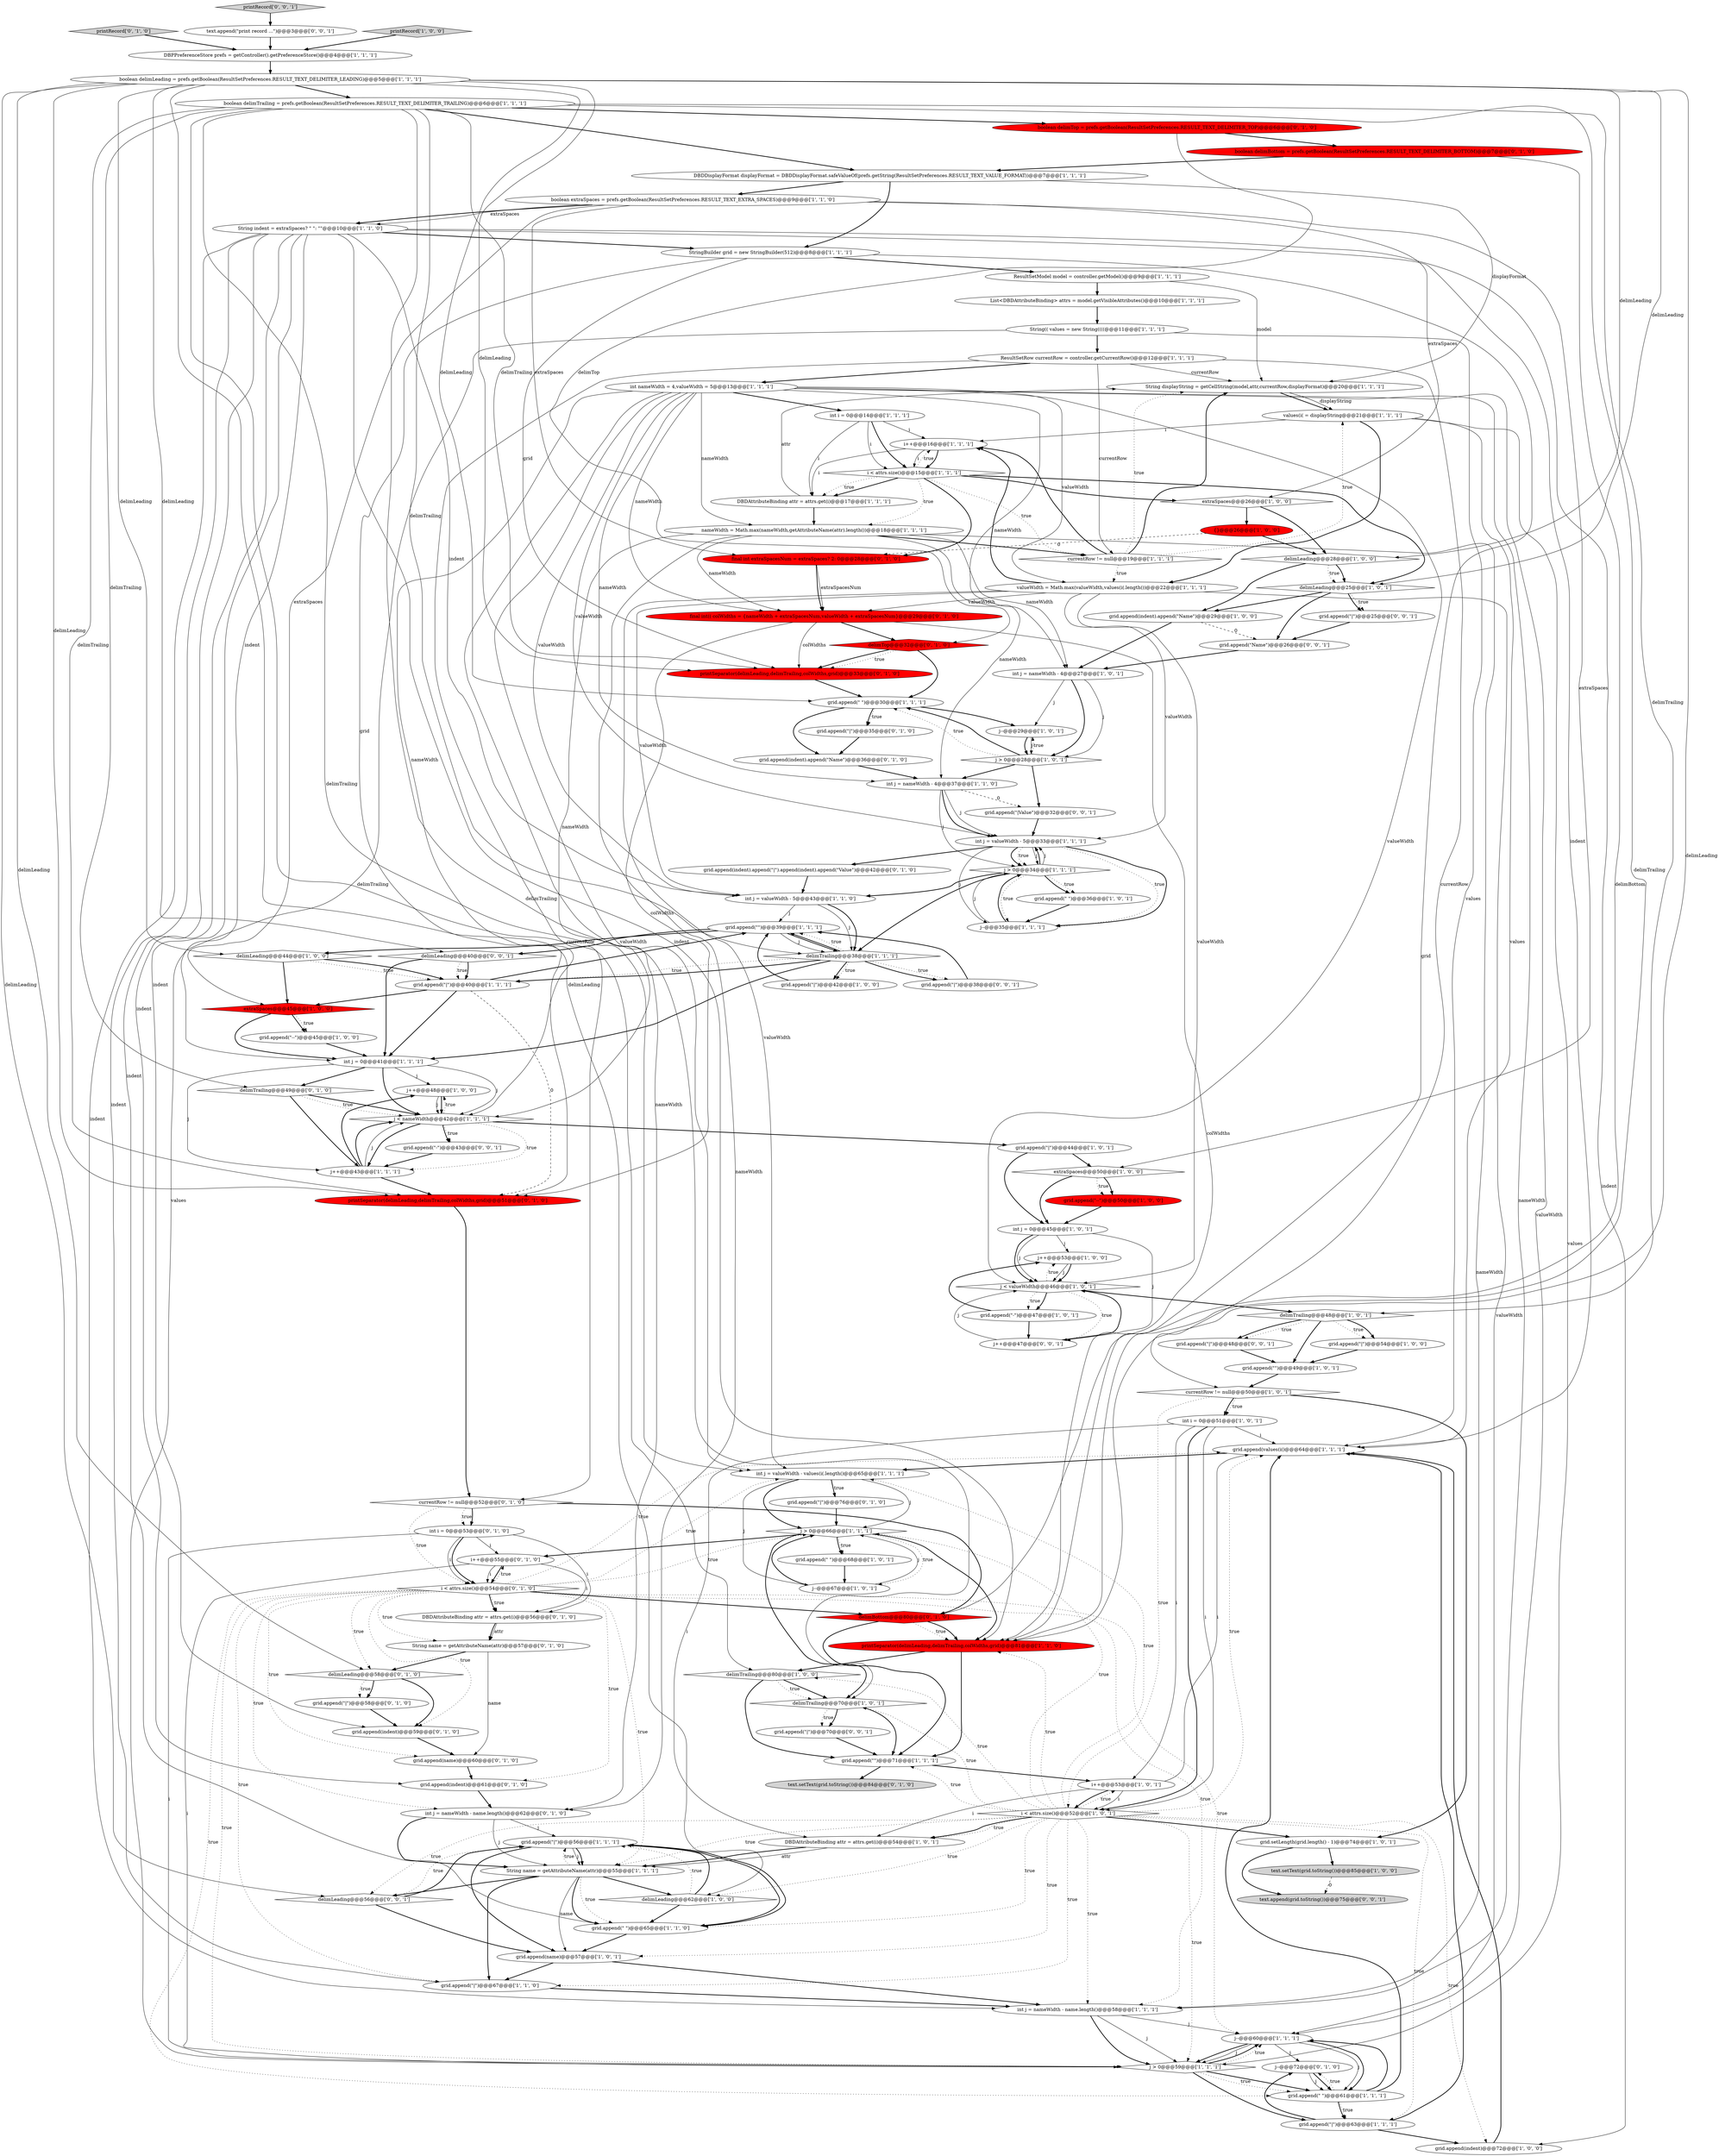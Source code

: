 digraph {
121 [style = filled, label = "text.append(grid.toString())@@@75@@@['0', '0', '1']", fillcolor = lightgray, shape = ellipse image = "AAA0AAABBB3BBB"];
15 [style = filled, label = "grid.append(\"\")@@@39@@@['1', '1', '1']", fillcolor = white, shape = ellipse image = "AAA0AAABBB1BBB"];
9 [style = filled, label = "j--@@@29@@@['1', '0', '1']", fillcolor = white, shape = ellipse image = "AAA0AAABBB1BBB"];
102 [style = filled, label = "currentRow != null@@@52@@@['0', '1', '0']", fillcolor = white, shape = diamond image = "AAA0AAABBB2BBB"];
5 [style = filled, label = "grid.append(name)@@@57@@@['1', '0', '1']", fillcolor = white, shape = ellipse image = "AAA0AAABBB1BBB"];
62 [style = filled, label = "grid.append(\"-\")@@@47@@@['1', '0', '1']", fillcolor = white, shape = ellipse image = "AAA0AAABBB1BBB"];
36 [style = filled, label = "j++@@@48@@@['1', '0', '0']", fillcolor = white, shape = ellipse image = "AAA0AAABBB1BBB"];
52 [style = filled, label = "{}@@@26@@@['1', '0', '0']", fillcolor = red, shape = ellipse image = "AAA1AAABBB1BBB"];
23 [style = filled, label = "grid.append(indent).append(\"Name\")@@@29@@@['1', '0', '0']", fillcolor = white, shape = ellipse image = "AAA0AAABBB1BBB"];
1 [style = filled, label = "delimLeading@@@44@@@['1', '0', '0']", fillcolor = white, shape = diamond image = "AAA0AAABBB1BBB"];
76 [style = filled, label = "grid.append(\"|\")@@@67@@@['1', '1', '0']", fillcolor = white, shape = ellipse image = "AAA0AAABBB1BBB"];
78 [style = filled, label = "i++@@@16@@@['1', '1', '1']", fillcolor = white, shape = ellipse image = "AAA0AAABBB1BBB"];
22 [style = filled, label = "int j = valueWidth - values(i(.length()@@@65@@@['1', '1', '1']", fillcolor = white, shape = ellipse image = "AAA0AAABBB1BBB"];
82 [style = filled, label = "int j = nameWidth - 4@@@37@@@['1', '1', '0']", fillcolor = white, shape = ellipse image = "AAA0AAABBB1BBB"];
16 [style = filled, label = "grid.append(\"|\")@@@63@@@['1', '1', '1']", fillcolor = white, shape = ellipse image = "AAA0AAABBB1BBB"];
4 [style = filled, label = "String displayString = getCellString(model,attr,currentRow,displayFormat)@@@20@@@['1', '1', '1']", fillcolor = white, shape = ellipse image = "AAA0AAABBB1BBB"];
115 [style = filled, label = "grid.append(\"-\")@@@43@@@['0', '0', '1']", fillcolor = white, shape = ellipse image = "AAA0AAABBB3BBB"];
74 [style = filled, label = "extraSpaces@@@45@@@['1', '0', '0']", fillcolor = red, shape = diamond image = "AAA1AAABBB1BBB"];
71 [style = filled, label = "delimLeading@@@25@@@['1', '0', '1']", fillcolor = white, shape = diamond image = "AAA0AAABBB1BBB"];
92 [style = filled, label = "i++@@@55@@@['0', '1', '0']", fillcolor = white, shape = ellipse image = "AAA0AAABBB2BBB"];
29 [style = filled, label = "grid.append(values(i()@@@64@@@['1', '1', '1']", fillcolor = white, shape = ellipse image = "AAA0AAABBB1BBB"];
103 [style = filled, label = "delimBottom@@@80@@@['0', '1', '0']", fillcolor = red, shape = diamond image = "AAA1AAABBB2BBB"];
110 [style = filled, label = "delimTop@@@32@@@['0', '1', '0']", fillcolor = red, shape = diamond image = "AAA1AAABBB2BBB"];
117 [style = filled, label = "grid.append(\"|\")@@@38@@@['0', '0', '1']", fillcolor = white, shape = ellipse image = "AAA0AAABBB3BBB"];
81 [style = filled, label = "grid.append(\"|\")@@@56@@@['1', '1', '1']", fillcolor = white, shape = ellipse image = "AAA0AAABBB1BBB"];
21 [style = filled, label = "delimLeading@@@28@@@['1', '0', '0']", fillcolor = white, shape = diamond image = "AAA0AAABBB1BBB"];
68 [style = filled, label = "printSeparator(delimLeading,delimTrailing,colWidths,grid)@@@81@@@['1', '1', '0']", fillcolor = red, shape = ellipse image = "AAA1AAABBB1BBB"];
77 [style = filled, label = "DBDDisplayFormat displayFormat = DBDDisplayFormat.safeValueOf(prefs.getString(ResultSetPreferences.RESULT_TEXT_VALUE_FORMAT))@@@7@@@['1', '1', '1']", fillcolor = white, shape = ellipse image = "AAA0AAABBB1BBB"];
32 [style = filled, label = "int i = 0@@@51@@@['1', '0', '1']", fillcolor = white, shape = ellipse image = "AAA0AAABBB1BBB"];
73 [style = filled, label = "String(( values = new String((((@@@11@@@['1', '1', '1']", fillcolor = white, shape = ellipse image = "AAA0AAABBB1BBB"];
84 [style = filled, label = "i < attrs.size()@@@15@@@['1', '1', '1']", fillcolor = white, shape = diamond image = "AAA0AAABBB1BBB"];
53 [style = filled, label = "j--@@@60@@@['1', '1', '1']", fillcolor = white, shape = ellipse image = "AAA0AAABBB1BBB"];
106 [style = filled, label = "final int extraSpacesNum = extraSpaces? 2: 0@@@28@@@['0', '1', '0']", fillcolor = red, shape = ellipse image = "AAA1AAABBB2BBB"];
12 [style = filled, label = "extraSpaces@@@50@@@['1', '0', '0']", fillcolor = white, shape = diamond image = "AAA0AAABBB1BBB"];
54 [style = filled, label = "String name = getAttributeName(attr)@@@55@@@['1', '1', '1']", fillcolor = white, shape = ellipse image = "AAA0AAABBB1BBB"];
40 [style = filled, label = "grid.append(\"--\")@@@45@@@['1', '0', '0']", fillcolor = white, shape = ellipse image = "AAA0AAABBB1BBB"];
96 [style = filled, label = "printRecord['0', '1', '0']", fillcolor = lightgray, shape = diamond image = "AAA0AAABBB2BBB"];
107 [style = filled, label = "grid.append(indent).append(\"|\").append(indent).append(\"Value\")@@@42@@@['0', '1', '0']", fillcolor = white, shape = ellipse image = "AAA0AAABBB2BBB"];
58 [style = filled, label = "delimLeading@@@62@@@['1', '0', '0']", fillcolor = white, shape = diamond image = "AAA0AAABBB1BBB"];
70 [style = filled, label = "int i = 0@@@14@@@['1', '1', '1']", fillcolor = white, shape = ellipse image = "AAA0AAABBB1BBB"];
28 [style = filled, label = "valueWidth = Math.max(valueWidth,values(i(.length())@@@22@@@['1', '1', '1']", fillcolor = white, shape = ellipse image = "AAA0AAABBB1BBB"];
51 [style = filled, label = "int j = valueWidth - 5@@@33@@@['1', '1', '1']", fillcolor = white, shape = ellipse image = "AAA0AAABBB1BBB"];
112 [style = filled, label = "DBDAttributeBinding attr = attrs.get(i)@@@56@@@['0', '1', '0']", fillcolor = white, shape = ellipse image = "AAA0AAABBB2BBB"];
69 [style = filled, label = "delimTrailing@@@48@@@['1', '0', '1']", fillcolor = white, shape = diamond image = "AAA0AAABBB1BBB"];
37 [style = filled, label = "StringBuilder grid = new StringBuilder(512)@@@8@@@['1', '1', '1']", fillcolor = white, shape = ellipse image = "AAA0AAABBB1BBB"];
10 [style = filled, label = "delimTrailing@@@80@@@['1', '0', '0']", fillcolor = white, shape = diamond image = "AAA0AAABBB1BBB"];
104 [style = filled, label = "delimTrailing@@@49@@@['0', '1', '0']", fillcolor = white, shape = diamond image = "AAA0AAABBB2BBB"];
30 [style = filled, label = "int nameWidth = 4,valueWidth = 5@@@13@@@['1', '1', '1']", fillcolor = white, shape = ellipse image = "AAA0AAABBB1BBB"];
125 [style = filled, label = "text.append(\"print record ...\")@@@3@@@['0', '0', '1']", fillcolor = white, shape = ellipse image = "AAA0AAABBB3BBB"];
122 [style = filled, label = "delimLeading@@@56@@@['0', '0', '1']", fillcolor = white, shape = diamond image = "AAA0AAABBB3BBB"];
66 [style = filled, label = "j > 0@@@66@@@['1', '1', '1']", fillcolor = white, shape = diamond image = "AAA0AAABBB1BBB"];
34 [style = filled, label = "values(i( = displayString@@@21@@@['1', '1', '1']", fillcolor = white, shape = ellipse image = "AAA0AAABBB1BBB"];
42 [style = filled, label = "j++@@@53@@@['1', '0', '0']", fillcolor = white, shape = ellipse image = "AAA0AAABBB1BBB"];
11 [style = filled, label = "boolean delimTrailing = prefs.getBoolean(ResultSetPreferences.RESULT_TEXT_DELIMITER_TRAILING)@@@6@@@['1', '1', '1']", fillcolor = white, shape = ellipse image = "AAA0AAABBB1BBB"];
79 [style = filled, label = "int j = valueWidth - 5@@@43@@@['1', '1', '0']", fillcolor = white, shape = ellipse image = "AAA0AAABBB1BBB"];
91 [style = filled, label = "grid.append(\"|\")@@@35@@@['0', '1', '0']", fillcolor = white, shape = ellipse image = "AAA0AAABBB2BBB"];
38 [style = filled, label = "boolean delimLeading = prefs.getBoolean(ResultSetPreferences.RESULT_TEXT_DELIMITER_LEADING)@@@5@@@['1', '1', '1']", fillcolor = white, shape = ellipse image = "AAA0AAABBB1BBB"];
33 [style = filled, label = "nameWidth = Math.max(nameWidth,getAttributeName(attr).length())@@@18@@@['1', '1', '1']", fillcolor = white, shape = ellipse image = "AAA0AAABBB1BBB"];
67 [style = filled, label = "delimTrailing@@@38@@@['1', '1', '1']", fillcolor = white, shape = diamond image = "AAA0AAABBB1BBB"];
94 [style = filled, label = "j--@@@72@@@['0', '1', '0']", fillcolor = white, shape = ellipse image = "AAA0AAABBB2BBB"];
45 [style = filled, label = "j > 0@@@59@@@['1', '1', '1']", fillcolor = white, shape = diamond image = "AAA0AAABBB1BBB"];
95 [style = filled, label = "int i = 0@@@53@@@['0', '1', '0']", fillcolor = white, shape = ellipse image = "AAA0AAABBB2BBB"];
19 [style = filled, label = "int j = nameWidth - 4@@@27@@@['1', '0', '1']", fillcolor = white, shape = ellipse image = "AAA0AAABBB1BBB"];
75 [style = filled, label = "printRecord['1', '0', '0']", fillcolor = lightgray, shape = diamond image = "AAA0AAABBB1BBB"];
25 [style = filled, label = "grid.append(indent)@@@72@@@['1', '0', '0']", fillcolor = white, shape = ellipse image = "AAA0AAABBB1BBB"];
48 [style = filled, label = "boolean extraSpaces = prefs.getBoolean(ResultSetPreferences.RESULT_TEXT_EXTRA_SPACES)@@@9@@@['1', '1', '0']", fillcolor = white, shape = ellipse image = "AAA0AAABBB1BBB"];
31 [style = filled, label = "j > 0@@@28@@@['1', '0', '1']", fillcolor = white, shape = diamond image = "AAA0AAABBB1BBB"];
20 [style = filled, label = "String indent = extraSpaces? \" \": \"\"@@@10@@@['1', '1', '0']", fillcolor = white, shape = ellipse image = "AAA0AAABBB1BBB"];
86 [style = filled, label = "printSeparator(delimLeading,delimTrailing,colWidths,grid)@@@33@@@['0', '1', '0']", fillcolor = red, shape = ellipse image = "AAA1AAABBB2BBB"];
0 [style = filled, label = "j > 0@@@34@@@['1', '1', '1']", fillcolor = white, shape = diamond image = "AAA0AAABBB1BBB"];
41 [style = filled, label = "i++@@@53@@@['1', '0', '1']", fillcolor = white, shape = ellipse image = "AAA0AAABBB1BBB"];
44 [style = filled, label = "j--@@@35@@@['1', '1', '1']", fillcolor = white, shape = ellipse image = "AAA0AAABBB1BBB"];
24 [style = filled, label = "j < valueWidth@@@46@@@['1', '0', '1']", fillcolor = white, shape = diamond image = "AAA0AAABBB1BBB"];
120 [style = filled, label = "j++@@@47@@@['0', '0', '1']", fillcolor = white, shape = ellipse image = "AAA0AAABBB3BBB"];
61 [style = filled, label = "grid.append(\"--\")@@@50@@@['1', '0', '0']", fillcolor = red, shape = ellipse image = "AAA1AAABBB1BBB"];
17 [style = filled, label = "j--@@@67@@@['1', '0', '1']", fillcolor = white, shape = ellipse image = "AAA0AAABBB1BBB"];
6 [style = filled, label = "grid.append(\" \")@@@61@@@['1', '1', '1']", fillcolor = white, shape = ellipse image = "AAA0AAABBB1BBB"];
18 [style = filled, label = "grid.append(\"|\")@@@40@@@['1', '1', '1']", fillcolor = white, shape = ellipse image = "AAA0AAABBB1BBB"];
39 [style = filled, label = "int j = nameWidth - name.length()@@@58@@@['1', '1', '1']", fillcolor = white, shape = ellipse image = "AAA0AAABBB1BBB"];
90 [style = filled, label = "printSeparator(delimLeading,delimTrailing,colWidths,grid)@@@51@@@['0', '1', '0']", fillcolor = red, shape = ellipse image = "AAA1AAABBB2BBB"];
109 [style = filled, label = "i < attrs.size()@@@54@@@['0', '1', '0']", fillcolor = white, shape = diamond image = "AAA0AAABBB2BBB"];
88 [style = filled, label = "int j = nameWidth - name.length()@@@62@@@['0', '1', '0']", fillcolor = white, shape = ellipse image = "AAA0AAABBB2BBB"];
47 [style = filled, label = "delimTrailing@@@70@@@['1', '0', '1']", fillcolor = white, shape = diamond image = "AAA0AAABBB1BBB"];
57 [style = filled, label = "DBPPreferenceStore prefs = getController().getPreferenceStore()@@@4@@@['1', '1', '1']", fillcolor = white, shape = ellipse image = "AAA0AAABBB1BBB"];
8 [style = filled, label = "currentRow != null@@@19@@@['1', '1', '1']", fillcolor = white, shape = diamond image = "AAA0AAABBB1BBB"];
80 [style = filled, label = "int j = 0@@@45@@@['1', '0', '1']", fillcolor = white, shape = ellipse image = "AAA0AAABBB1BBB"];
116 [style = filled, label = "grid.append(\"|Value\")@@@32@@@['0', '0', '1']", fillcolor = white, shape = ellipse image = "AAA0AAABBB3BBB"];
118 [style = filled, label = "printRecord['0', '0', '1']", fillcolor = lightgray, shape = diamond image = "AAA0AAABBB3BBB"];
46 [style = filled, label = "text.setText(grid.toString())@@@85@@@['1', '0', '0']", fillcolor = lightgray, shape = ellipse image = "AAA0AAABBB1BBB"];
49 [style = filled, label = "grid.append(\"|\")@@@42@@@['1', '0', '0']", fillcolor = white, shape = ellipse image = "AAA0AAABBB1BBB"];
89 [style = filled, label = "grid.append(\"|\")@@@58@@@['0', '1', '0']", fillcolor = white, shape = ellipse image = "AAA0AAABBB2BBB"];
111 [style = filled, label = "grid.append(indent)@@@61@@@['0', '1', '0']", fillcolor = white, shape = ellipse image = "AAA0AAABBB2BBB"];
119 [style = filled, label = "grid.append(\"|\")@@@25@@@['0', '0', '1']", fillcolor = white, shape = ellipse image = "AAA0AAABBB3BBB"];
97 [style = filled, label = "grid.append(indent).append(\"Name\")@@@36@@@['0', '1', '0']", fillcolor = white, shape = ellipse image = "AAA0AAABBB2BBB"];
55 [style = filled, label = "List<DBDAttributeBinding> attrs = model.getVisibleAttributes()@@@10@@@['1', '1', '1']", fillcolor = white, shape = ellipse image = "AAA0AAABBB1BBB"];
85 [style = filled, label = "currentRow != null@@@50@@@['1', '0', '1']", fillcolor = white, shape = diamond image = "AAA0AAABBB1BBB"];
14 [style = filled, label = "i < attrs.size()@@@52@@@['1', '0', '1']", fillcolor = white, shape = diamond image = "AAA0AAABBB1BBB"];
105 [style = filled, label = "grid.append(name)@@@60@@@['0', '1', '0']", fillcolor = white, shape = ellipse image = "AAA0AAABBB2BBB"];
3 [style = filled, label = "grid.append(\" \")@@@65@@@['1', '1', '0']", fillcolor = white, shape = ellipse image = "AAA0AAABBB1BBB"];
60 [style = filled, label = "j++@@@43@@@['1', '1', '1']", fillcolor = white, shape = ellipse image = "AAA0AAABBB1BBB"];
98 [style = filled, label = "String name = getAttributeName(attr)@@@57@@@['0', '1', '0']", fillcolor = white, shape = ellipse image = "AAA0AAABBB2BBB"];
113 [style = filled, label = "boolean delimBottom = prefs.getBoolean(ResultSetPreferences.RESULT_TEXT_DELIMITER_BOTTOM)@@@7@@@['0', '1', '0']", fillcolor = red, shape = ellipse image = "AAA1AAABBB2BBB"];
72 [style = filled, label = "grid.append(\" \")@@@30@@@['1', '1', '1']", fillcolor = white, shape = ellipse image = "AAA0AAABBB1BBB"];
99 [style = filled, label = "delimLeading@@@58@@@['0', '1', '0']", fillcolor = white, shape = diamond image = "AAA0AAABBB2BBB"];
126 [style = filled, label = "grid.append(\"Name\")@@@26@@@['0', '0', '1']", fillcolor = white, shape = ellipse image = "AAA0AAABBB3BBB"];
27 [style = filled, label = "DBDAttributeBinding attr = attrs.get(i)@@@17@@@['1', '1', '1']", fillcolor = white, shape = ellipse image = "AAA0AAABBB1BBB"];
83 [style = filled, label = "ResultSetRow currentRow = controller.getCurrentRow()@@@12@@@['1', '1', '1']", fillcolor = white, shape = ellipse image = "AAA0AAABBB1BBB"];
35 [style = filled, label = "extraSpaces@@@26@@@['1', '0', '0']", fillcolor = white, shape = diamond image = "AAA0AAABBB1BBB"];
65 [style = filled, label = "grid.append(\"\")@@@71@@@['1', '1', '1']", fillcolor = white, shape = ellipse image = "AAA0AAABBB1BBB"];
93 [style = filled, label = "grid.append(\"|\")@@@76@@@['0', '1', '0']", fillcolor = white, shape = ellipse image = "AAA0AAABBB2BBB"];
101 [style = filled, label = "boolean delimTop = prefs.getBoolean(ResultSetPreferences.RESULT_TEXT_DELIMITER_TOP)@@@6@@@['0', '1', '0']", fillcolor = red, shape = ellipse image = "AAA1AAABBB2BBB"];
50 [style = filled, label = "grid.append(\"|\")@@@44@@@['1', '0', '1']", fillcolor = white, shape = ellipse image = "AAA0AAABBB1BBB"];
13 [style = filled, label = "grid.setLength(grid.length() - 1)@@@74@@@['1', '0', '1']", fillcolor = white, shape = ellipse image = "AAA0AAABBB1BBB"];
59 [style = filled, label = "j < nameWidth@@@42@@@['1', '1', '1']", fillcolor = white, shape = diamond image = "AAA0AAABBB1BBB"];
64 [style = filled, label = "grid.append(\" \")@@@36@@@['1', '0', '1']", fillcolor = white, shape = ellipse image = "AAA0AAABBB1BBB"];
26 [style = filled, label = "int j = 0@@@41@@@['1', '1', '1']", fillcolor = white, shape = ellipse image = "AAA0AAABBB1BBB"];
124 [style = filled, label = "grid.append(\"|\")@@@70@@@['0', '0', '1']", fillcolor = white, shape = ellipse image = "AAA0AAABBB3BBB"];
56 [style = filled, label = "grid.append(\" \")@@@68@@@['1', '0', '1']", fillcolor = white, shape = ellipse image = "AAA0AAABBB1BBB"];
2 [style = filled, label = "grid.append(\"\")@@@49@@@['1', '0', '1']", fillcolor = white, shape = ellipse image = "AAA0AAABBB1BBB"];
100 [style = filled, label = "grid.append(indent)@@@59@@@['0', '1', '0']", fillcolor = white, shape = ellipse image = "AAA0AAABBB2BBB"];
7 [style = filled, label = "grid.append(\"|\")@@@54@@@['1', '0', '0']", fillcolor = white, shape = ellipse image = "AAA0AAABBB1BBB"];
63 [style = filled, label = "DBDAttributeBinding attr = attrs.get(i)@@@54@@@['1', '0', '1']", fillcolor = white, shape = ellipse image = "AAA0AAABBB1BBB"];
123 [style = filled, label = "grid.append(\"|\")@@@48@@@['0', '0', '1']", fillcolor = white, shape = ellipse image = "AAA0AAABBB3BBB"];
43 [style = filled, label = "ResultSetModel model = controller.getModel()@@@9@@@['1', '1', '1']", fillcolor = white, shape = ellipse image = "AAA0AAABBB1BBB"];
114 [style = filled, label = "delimLeading@@@40@@@['0', '0', '1']", fillcolor = white, shape = diamond image = "AAA0AAABBB3BBB"];
108 [style = filled, label = "text.setText(grid.toString())@@@84@@@['0', '1', '0']", fillcolor = lightgray, shape = ellipse image = "AAA0AAABBB2BBB"];
87 [style = filled, label = "final int(( colWidths = {nameWidth + extraSpacesNum,valueWidth + extraSpacesNum}@@@29@@@['0', '1', '0']", fillcolor = red, shape = ellipse image = "AAA1AAABBB2BBB"];
74->26 [style = bold, label=""];
8->28 [style = dotted, label="true"];
83->85 [style = solid, label="currentRow"];
5->76 [style = bold, label=""];
109->6 [style = dotted, label="true"];
38->86 [style = solid, label="delimLeading"];
109->100 [style = dotted, label="true"];
97->82 [style = bold, label=""];
28->51 [style = solid, label="valueWidth"];
25->29 [style = bold, label=""];
59->115 [style = bold, label=""];
109->88 [style = dotted, label="true"];
33->82 [style = solid, label="nameWidth"];
60->90 [style = bold, label=""];
70->84 [style = solid, label="i"];
102->103 [style = bold, label=""];
38->114 [style = solid, label="delimLeading"];
14->47 [style = dotted, label="true"];
99->89 [style = dotted, label="true"];
62->42 [style = bold, label=""];
45->6 [style = bold, label=""];
12->61 [style = dotted, label="true"];
20->79 [style = solid, label="indent"];
18->90 [style = dashed, label="0"];
14->39 [style = dotted, label="true"];
20->37 [style = bold, label=""];
80->42 [style = solid, label="j"];
26->104 [style = bold, label=""];
54->3 [style = bold, label=""];
120->24 [style = bold, label=""];
34->78 [style = solid, label="i"];
101->110 [style = solid, label="delimTop"];
41->29 [style = solid, label="i"];
102->95 [style = dotted, label="true"];
72->97 [style = bold, label=""];
5->39 [style = bold, label=""];
82->116 [style = dashed, label="0"];
13->121 [style = bold, label=""];
106->87 [style = solid, label="extraSpacesNum"];
51->0 [style = bold, label=""];
39->45 [style = bold, label=""];
84->8 [style = dotted, label="true"];
48->35 [style = solid, label="extraSpaces"];
98->99 [style = bold, label=""];
70->84 [style = bold, label=""];
34->29 [style = solid, label="values"];
110->86 [style = dotted, label="true"];
36->59 [style = solid, label="j"];
77->4 [style = solid, label="displayFormat"];
28->78 [style = bold, label=""];
17->66 [style = bold, label=""];
61->80 [style = bold, label=""];
70->78 [style = solid, label="i"];
7->2 [style = bold, label=""];
112->98 [style = solid, label="attr"];
23->126 [style = dashed, label="0"];
44->0 [style = solid, label="j"];
119->126 [style = bold, label=""];
73->83 [style = bold, label=""];
72->9 [style = bold, label=""];
27->4 [style = solid, label="attr"];
21->23 [style = bold, label=""];
59->50 [style = bold, label=""];
72->91 [style = dotted, label="true"];
80->24 [style = solid, label="j"];
9->31 [style = bold, label=""];
81->54 [style = solid, label="j"];
18->26 [style = bold, label=""];
73->45 [style = solid, label="values"];
28->87 [style = solid, label="valueWidth"];
95->92 [style = solid, label="i"];
32->63 [style = solid, label="i"];
102->109 [style = dotted, label="true"];
45->53 [style = bold, label=""];
84->106 [style = bold, label=""];
51->107 [style = bold, label=""];
78->27 [style = solid, label="i"];
106->87 [style = bold, label=""];
105->111 [style = bold, label=""];
84->33 [style = dotted, label="true"];
84->78 [style = dotted, label="true"];
109->112 [style = dotted, label="true"];
8->78 [style = bold, label=""];
23->19 [style = bold, label=""];
80->120 [style = solid, label="j"];
38->71 [style = solid, label="delimLeading"];
30->88 [style = solid, label="nameWidth"];
73->29 [style = solid, label="values"];
4->34 [style = bold, label=""];
87->90 [style = solid, label="colWidths"];
20->111 [style = solid, label="indent"];
0->79 [style = bold, label=""];
113->77 [style = bold, label=""];
93->66 [style = bold, label=""];
20->26 [style = solid, label="indent"];
84->35 [style = bold, label=""];
48->106 [style = solid, label="extraSpaces"];
11->67 [style = solid, label="delimTrailing"];
55->73 [style = bold, label=""];
109->92 [style = dotted, label="true"];
112->98 [style = bold, label=""];
81->5 [style = bold, label=""];
83->8 [style = solid, label="currentRow"];
83->102 [style = solid, label="currentRow"];
12->61 [style = bold, label=""];
67->49 [style = bold, label=""];
6->16 [style = bold, label=""];
20->3 [style = solid, label="indent"];
59->36 [style = dotted, label="true"];
0->51 [style = bold, label=""];
38->58 [style = solid, label="delimLeading"];
14->29 [style = dotted, label="true"];
96->57 [style = bold, label=""];
22->93 [style = bold, label=""];
24->62 [style = bold, label=""];
51->44 [style = dotted, label="true"];
33->39 [style = solid, label="nameWidth"];
28->79 [style = solid, label="valueWidth"];
115->60 [style = bold, label=""];
92->112 [style = solid, label="i"];
26->59 [style = solid, label="j"];
66->56 [style = bold, label=""];
82->0 [style = solid, label="j"];
81->3 [style = bold, label=""];
92->109 [style = solid, label="i"];
113->103 [style = solid, label="delimBottom"];
28->22 [style = solid, label="valueWidth"];
0->64 [style = dotted, label="true"];
21->71 [style = bold, label=""];
85->13 [style = bold, label=""];
80->24 [style = bold, label=""];
74->40 [style = bold, label=""];
6->29 [style = bold, label=""];
109->22 [style = dotted, label="true"];
37->43 [style = bold, label=""];
47->124 [style = dotted, label="true"];
62->120 [style = bold, label=""];
24->42 [style = dotted, label="true"];
109->112 [style = bold, label=""];
40->26 [style = bold, label=""];
52->106 [style = dashed, label="0"];
11->69 [style = solid, label="delimTrailing"];
33->87 [style = solid, label="nameWidth"];
31->9 [style = dotted, label="true"];
125->57 [style = bold, label=""];
34->45 [style = solid, label="values"];
102->95 [style = bold, label=""];
30->87 [style = solid, label="nameWidth"];
0->44 [style = dotted, label="true"];
30->19 [style = solid, label="nameWidth"];
42->24 [style = solid, label="j"];
6->94 [style = dotted, label="true"];
59->60 [style = bold, label=""];
67->18 [style = bold, label=""];
69->123 [style = bold, label=""];
16->29 [style = bold, label=""];
26->36 [style = solid, label="j"];
35->21 [style = bold, label=""];
87->68 [style = solid, label="colWidths"];
14->58 [style = dotted, label="true"];
95->45 [style = solid, label="i"];
95->109 [style = bold, label=""];
71->119 [style = bold, label=""];
4->34 [style = solid, label="displayString"];
1->18 [style = dotted, label="true"];
6->53 [style = bold, label=""];
109->103 [style = bold, label=""];
9->31 [style = solid, label="j"];
10->65 [style = bold, label=""];
14->25 [style = dotted, label="true"];
11->68 [style = solid, label="delimTrailing"];
1->74 [style = bold, label=""];
109->105 [style = dotted, label="true"];
24->69 [style = bold, label=""];
110->72 [style = bold, label=""];
78->84 [style = bold, label=""];
65->41 [style = bold, label=""];
53->94 [style = solid, label="j"];
32->14 [style = bold, label=""];
11->22 [style = solid, label="delimTrailing"];
69->2 [style = bold, label=""];
109->54 [style = dotted, label="true"];
14->63 [style = bold, label=""];
14->16 [style = dotted, label="true"];
94->6 [style = solid, label="j"];
91->97 [style = bold, label=""];
31->116 [style = bold, label=""];
11->104 [style = solid, label="delimTrailing"];
60->36 [style = bold, label=""];
14->54 [style = dotted, label="true"];
49->15 [style = bold, label=""];
33->19 [style = solid, label="nameWidth"];
2->85 [style = bold, label=""];
14->13 [style = bold, label=""];
71->126 [style = bold, label=""];
26->59 [style = bold, label=""];
45->53 [style = dotted, label="true"];
109->39 [style = dotted, label="true"];
122->81 [style = bold, label=""];
15->1 [style = bold, label=""];
123->2 [style = bold, label=""];
71->23 [style = bold, label=""];
0->51 [style = solid, label="j"];
11->90 [style = solid, label="delimTrailing"];
104->59 [style = bold, label=""];
30->22 [style = solid, label="valueWidth"];
38->99 [style = solid, label="delimLeading"];
54->81 [style = dotted, label="true"];
0->67 [style = bold, label=""];
60->59 [style = bold, label=""];
14->10 [style = dotted, label="true"];
56->17 [style = bold, label=""];
22->93 [style = dotted, label="true"];
48->20 [style = bold, label=""];
94->6 [style = bold, label=""];
47->65 [style = bold, label=""];
114->18 [style = dotted, label="true"];
11->10 [style = solid, label="delimTrailing"];
87->110 [style = bold, label=""];
53->45 [style = bold, label=""];
39->45 [style = solid, label="j"];
68->10 [style = bold, label=""];
87->86 [style = solid, label="colWidths"];
69->7 [style = dotted, label="true"];
19->31 [style = solid, label="j"];
50->80 [style = bold, label=""];
17->66 [style = solid, label="j"];
79->15 [style = solid, label="j"];
20->76 [style = solid, label="indent"];
47->124 [style = bold, label=""];
20->39 [style = solid, label="indent"];
122->81 [style = dotted, label="true"];
71->119 [style = dotted, label="true"];
14->41 [style = dotted, label="true"];
70->27 [style = solid, label="i"];
3->5 [style = bold, label=""];
14->76 [style = dotted, label="true"];
15->67 [style = solid, label="j"];
48->12 [style = solid, label="extraSpaces"];
38->90 [style = solid, label="delimLeading"];
50->12 [style = bold, label=""];
57->38 [style = bold, label=""];
77->37 [style = bold, label=""];
13->46 [style = bold, label=""];
109->53 [style = dotted, label="true"];
27->33 [style = bold, label=""];
30->59 [style = solid, label="nameWidth"];
79->67 [style = solid, label="j"];
30->70 [style = bold, label=""];
59->60 [style = dotted, label="true"];
100->105 [style = bold, label=""];
69->7 [style = bold, label=""];
11->86 [style = solid, label="delimTrailing"];
51->44 [style = bold, label=""];
77->48 [style = bold, label=""];
38->21 [style = solid, label="delimLeading"];
86->72 [style = bold, label=""];
67->26 [style = bold, label=""];
41->63 [style = solid, label="i"];
35->52 [style = bold, label=""];
84->27 [style = bold, label=""];
109->76 [style = dotted, label="true"];
19->9 [style = solid, label="j"];
63->54 [style = solid, label="attr"];
30->33 [style = solid, label="nameWidth"];
66->56 [style = dotted, label="true"];
104->60 [style = bold, label=""];
53->6 [style = solid, label="j"];
14->66 [style = dotted, label="true"];
109->98 [style = dotted, label="true"];
39->53 [style = solid, label="j"];
33->8 [style = bold, label=""];
38->68 [style = solid, label="delimLeading"];
95->112 [style = solid, label="i"];
11->101 [style = bold, label=""];
38->122 [style = solid, label="delimLeading"];
64->44 [style = bold, label=""];
118->125 [style = bold, label=""];
85->32 [style = dotted, label="true"];
30->82 [style = solid, label="nameWidth"];
68->65 [style = bold, label=""];
37->68 [style = solid, label="grid"];
45->16 [style = bold, label=""];
42->24 [style = bold, label=""];
31->82 [style = bold, label=""];
51->0 [style = dotted, label="true"];
20->29 [style = solid, label="indent"];
114->26 [style = bold, label=""];
101->113 [style = bold, label=""];
99->100 [style = bold, label=""];
31->72 [style = dotted, label="true"];
85->14 [style = dotted, label="true"];
124->65 [style = bold, label=""];
30->39 [style = solid, label="nameWidth"];
99->89 [style = bold, label=""];
76->39 [style = bold, label=""];
15->114 [style = bold, label=""];
84->71 [style = bold, label=""];
79->67 [style = bold, label=""];
84->27 [style = dotted, label="true"];
38->1 [style = solid, label="delimLeading"];
111->88 [style = bold, label=""];
11->77 [style = bold, label=""];
45->6 [style = dotted, label="true"];
31->72 [style = bold, label=""];
12->80 [style = bold, label=""];
81->54 [style = bold, label=""];
116->51 [style = bold, label=""];
19->31 [style = bold, label=""];
33->59 [style = solid, label="nameWidth"];
109->66 [style = dotted, label="true"];
66->92 [style = bold, label=""];
78->84 [style = solid, label="i"];
16->25 [style = bold, label=""];
90->102 [style = bold, label=""];
75->57 [style = bold, label=""];
54->3 [style = dotted, label="true"];
58->81 [style = bold, label=""];
122->5 [style = bold, label=""];
114->18 [style = bold, label=""];
30->53 [style = solid, label="valueWidth"];
41->14 [style = solid, label="i"];
0->64 [style = bold, label=""];
89->100 [style = bold, label=""];
37->90 [style = solid, label="grid"];
54->5 [style = solid, label="name"];
53->6 [style = bold, label=""];
10->47 [style = bold, label=""];
54->122 [style = bold, label=""];
85->32 [style = bold, label=""];
82->51 [style = solid, label="j"];
103->68 [style = dotted, label="true"];
46->121 [style = dashed, label="0"];
6->16 [style = dotted, label="true"];
44->0 [style = bold, label=""];
24->120 [style = dotted, label="true"];
48->74 [style = solid, label="extraSpaces"];
36->59 [style = bold, label=""];
43->55 [style = bold, label=""];
24->62 [style = dotted, label="true"];
14->45 [style = dotted, label="true"];
14->22 [style = dotted, label="true"];
37->86 [style = solid, label="grid"];
58->3 [style = bold, label=""];
110->86 [style = bold, label=""];
8->4 [style = dotted, label="true"];
38->72 [style = solid, label="delimLeading"];
66->47 [style = bold, label=""];
54->76 [style = bold, label=""];
10->47 [style = dotted, label="true"];
120->24 [style = solid, label="j"];
58->81 [style = dotted, label="true"];
14->3 [style = dotted, label="true"];
107->79 [style = bold, label=""];
88->81 [style = solid, label="j"];
8->4 [style = bold, label=""];
109->99 [style = dotted, label="true"];
52->21 [style = bold, label=""];
16->94 [style = bold, label=""];
20->100 [style = solid, label="indent"];
117->15 [style = bold, label=""];
51->44 [style = solid, label="j"];
3->81 [style = bold, label=""];
38->11 [style = bold, label=""];
63->54 [style = bold, label=""];
30->79 [style = solid, label="valueWidth"];
48->20 [style = solid, label="extraSpaces"];
18->15 [style = bold, label=""];
67->117 [style = dotted, label="true"];
15->67 [style = bold, label=""];
30->24 [style = solid, label="valueWidth"];
21->71 [style = dotted, label="true"];
67->117 [style = bold, label=""];
51->0 [style = solid, label="j"];
95->109 [style = solid, label="i"];
8->34 [style = dotted, label="true"];
54->58 [style = bold, label=""];
72->91 [style = bold, label=""];
26->60 [style = solid, label="j"];
88->54 [style = bold, label=""];
32->14 [style = solid, label="i"];
83->4 [style = solid, label="currentRow"];
67->15 [style = dotted, label="true"];
30->51 [style = solid, label="valueWidth"];
104->59 [style = dotted, label="true"];
14->68 [style = dotted, label="true"];
83->30 [style = bold, label=""];
43->4 [style = solid, label="model"];
66->17 [style = dotted, label="true"];
88->54 [style = solid, label="j"];
60->59 [style = solid, label="j"];
14->122 [style = dotted, label="true"];
22->17 [style = solid, label="j"];
28->24 [style = solid, label="valueWidth"];
53->45 [style = solid, label="j"];
34->28 [style = bold, label=""];
14->5 [style = dotted, label="true"];
22->66 [style = bold, label=""];
98->105 [style = solid, label="name"];
67->18 [style = dotted, label="true"];
32->29 [style = solid, label="i"];
14->65 [style = dotted, label="true"];
109->29 [style = dotted, label="true"];
18->74 [style = bold, label=""];
92->45 [style = solid, label="i"];
126->19 [style = bold, label=""];
41->14 [style = bold, label=""];
67->49 [style = dotted, label="true"];
82->51 [style = bold, label=""];
14->63 [style = dotted, label="true"];
11->47 [style = solid, label="delimTrailing"];
59->115 [style = dotted, label="true"];
66->68 [style = bold, label=""];
28->53 [style = solid, label="valueWidth"];
1->18 [style = bold, label=""];
22->66 [style = solid, label="j"];
20->25 [style = solid, label="indent"];
92->109 [style = bold, label=""];
103->68 [style = bold, label=""];
69->123 [style = dotted, label="true"];
103->65 [style = bold, label=""];
74->40 [style = dotted, label="true"];
109->45 [style = dotted, label="true"];
20->68 [style = solid, label="indent"];
30->28 [style = solid, label="valueWidth"];
109->111 [style = dotted, label="true"];
29->22 [style = bold, label=""];
33->88 [style = solid, label="nameWidth"];
65->108 [style = bold, label=""];
67->15 [style = bold, label=""];
32->41 [style = solid, label="i"];
}
